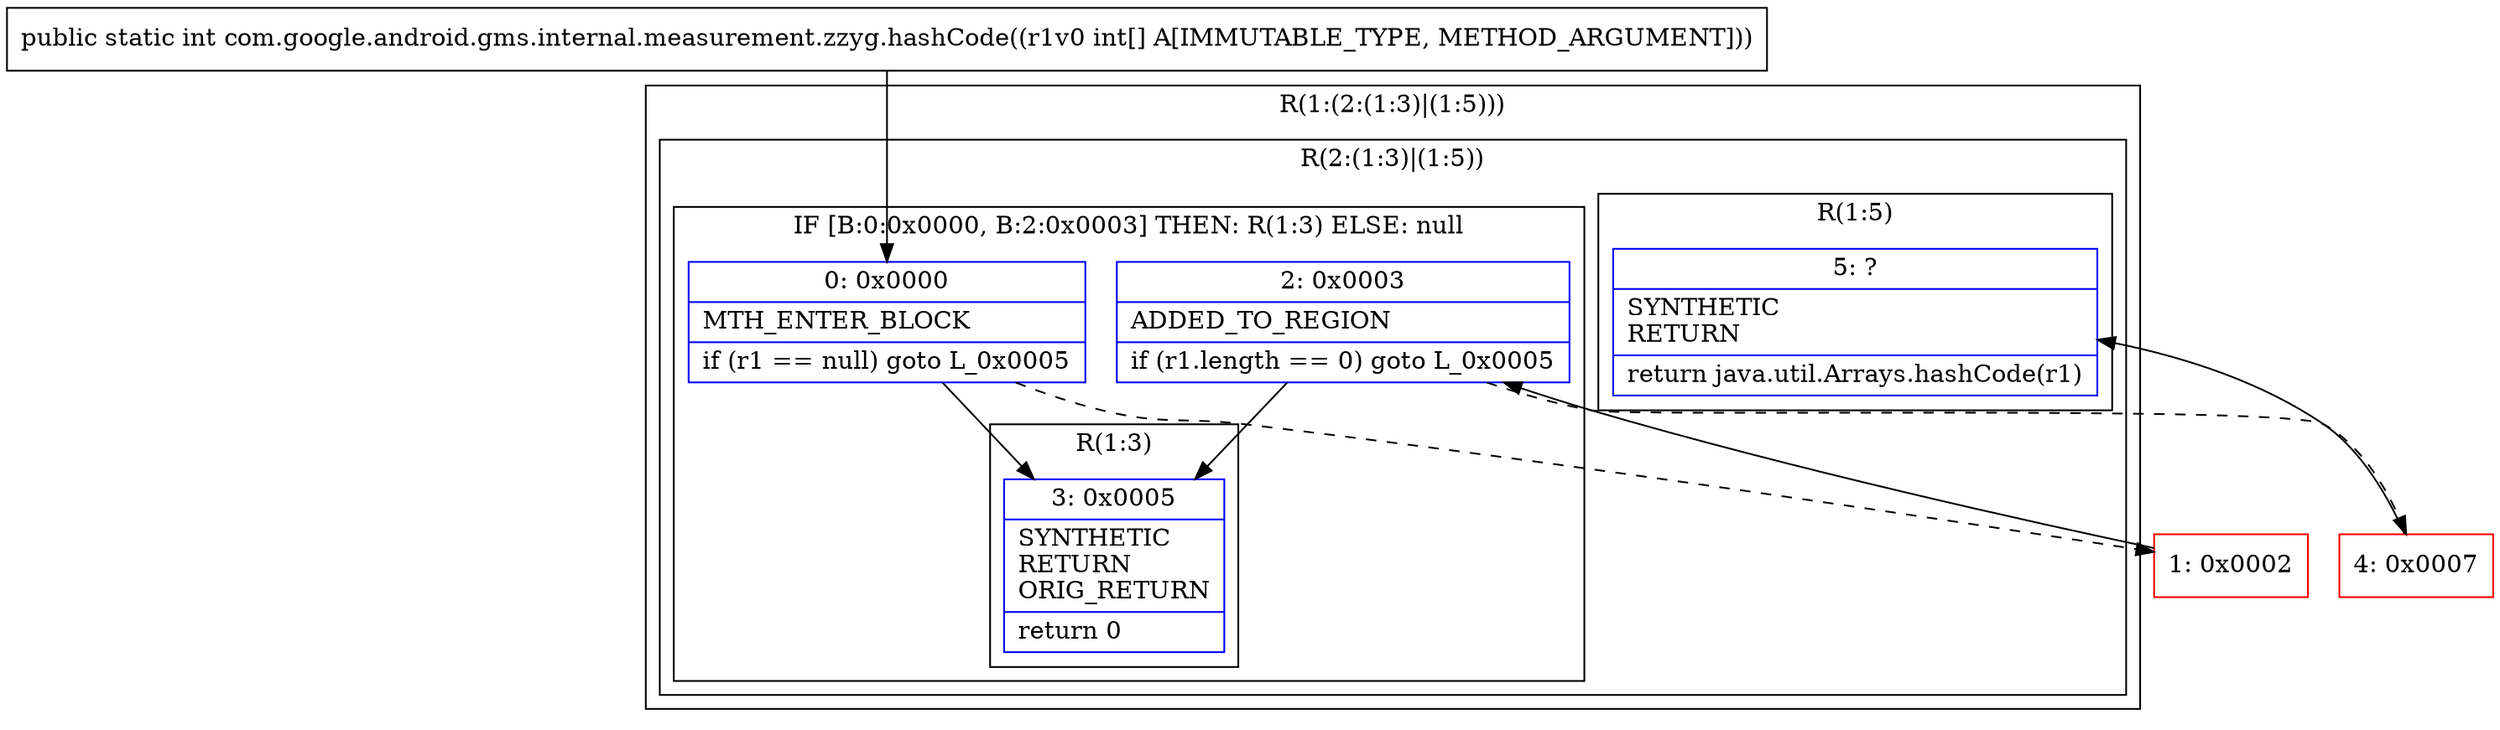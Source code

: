 digraph "CFG forcom.google.android.gms.internal.measurement.zzyg.hashCode([I)I" {
subgraph cluster_Region_703719975 {
label = "R(1:(2:(1:3)|(1:5)))";
node [shape=record,color=blue];
subgraph cluster_Region_91333499 {
label = "R(2:(1:3)|(1:5))";
node [shape=record,color=blue];
subgraph cluster_IfRegion_761388675 {
label = "IF [B:0:0x0000, B:2:0x0003] THEN: R(1:3) ELSE: null";
node [shape=record,color=blue];
Node_0 [shape=record,label="{0\:\ 0x0000|MTH_ENTER_BLOCK\l|if (r1 == null) goto L_0x0005\l}"];
Node_2 [shape=record,label="{2\:\ 0x0003|ADDED_TO_REGION\l|if (r1.length == 0) goto L_0x0005\l}"];
subgraph cluster_Region_1863952783 {
label = "R(1:3)";
node [shape=record,color=blue];
Node_3 [shape=record,label="{3\:\ 0x0005|SYNTHETIC\lRETURN\lORIG_RETURN\l|return 0\l}"];
}
}
subgraph cluster_Region_1226823321 {
label = "R(1:5)";
node [shape=record,color=blue];
Node_5 [shape=record,label="{5\:\ ?|SYNTHETIC\lRETURN\l|return java.util.Arrays.hashCode(r1)\l}"];
}
}
}
Node_1 [shape=record,color=red,label="{1\:\ 0x0002}"];
Node_4 [shape=record,color=red,label="{4\:\ 0x0007}"];
MethodNode[shape=record,label="{public static int com.google.android.gms.internal.measurement.zzyg.hashCode((r1v0 int[] A[IMMUTABLE_TYPE, METHOD_ARGUMENT])) }"];
MethodNode -> Node_0;
Node_0 -> Node_1[style=dashed];
Node_0 -> Node_3;
Node_2 -> Node_3;
Node_2 -> Node_4[style=dashed];
Node_1 -> Node_2;
Node_4 -> Node_5;
}

